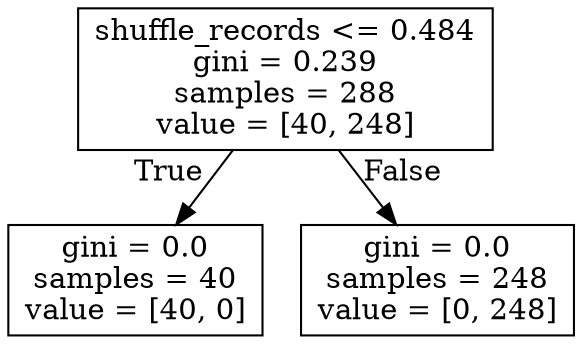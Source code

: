 digraph Tree {
node [shape=box] ;
0 [label="shuffle_records <= 0.484\ngini = 0.239\nsamples = 288\nvalue = [40, 248]"] ;
1 [label="gini = 0.0\nsamples = 40\nvalue = [40, 0]"] ;
0 -> 1 [labeldistance=2.5, labelangle=45, headlabel="True"] ;
2 [label="gini = 0.0\nsamples = 248\nvalue = [0, 248]"] ;
0 -> 2 [labeldistance=2.5, labelangle=-45, headlabel="False"] ;
}